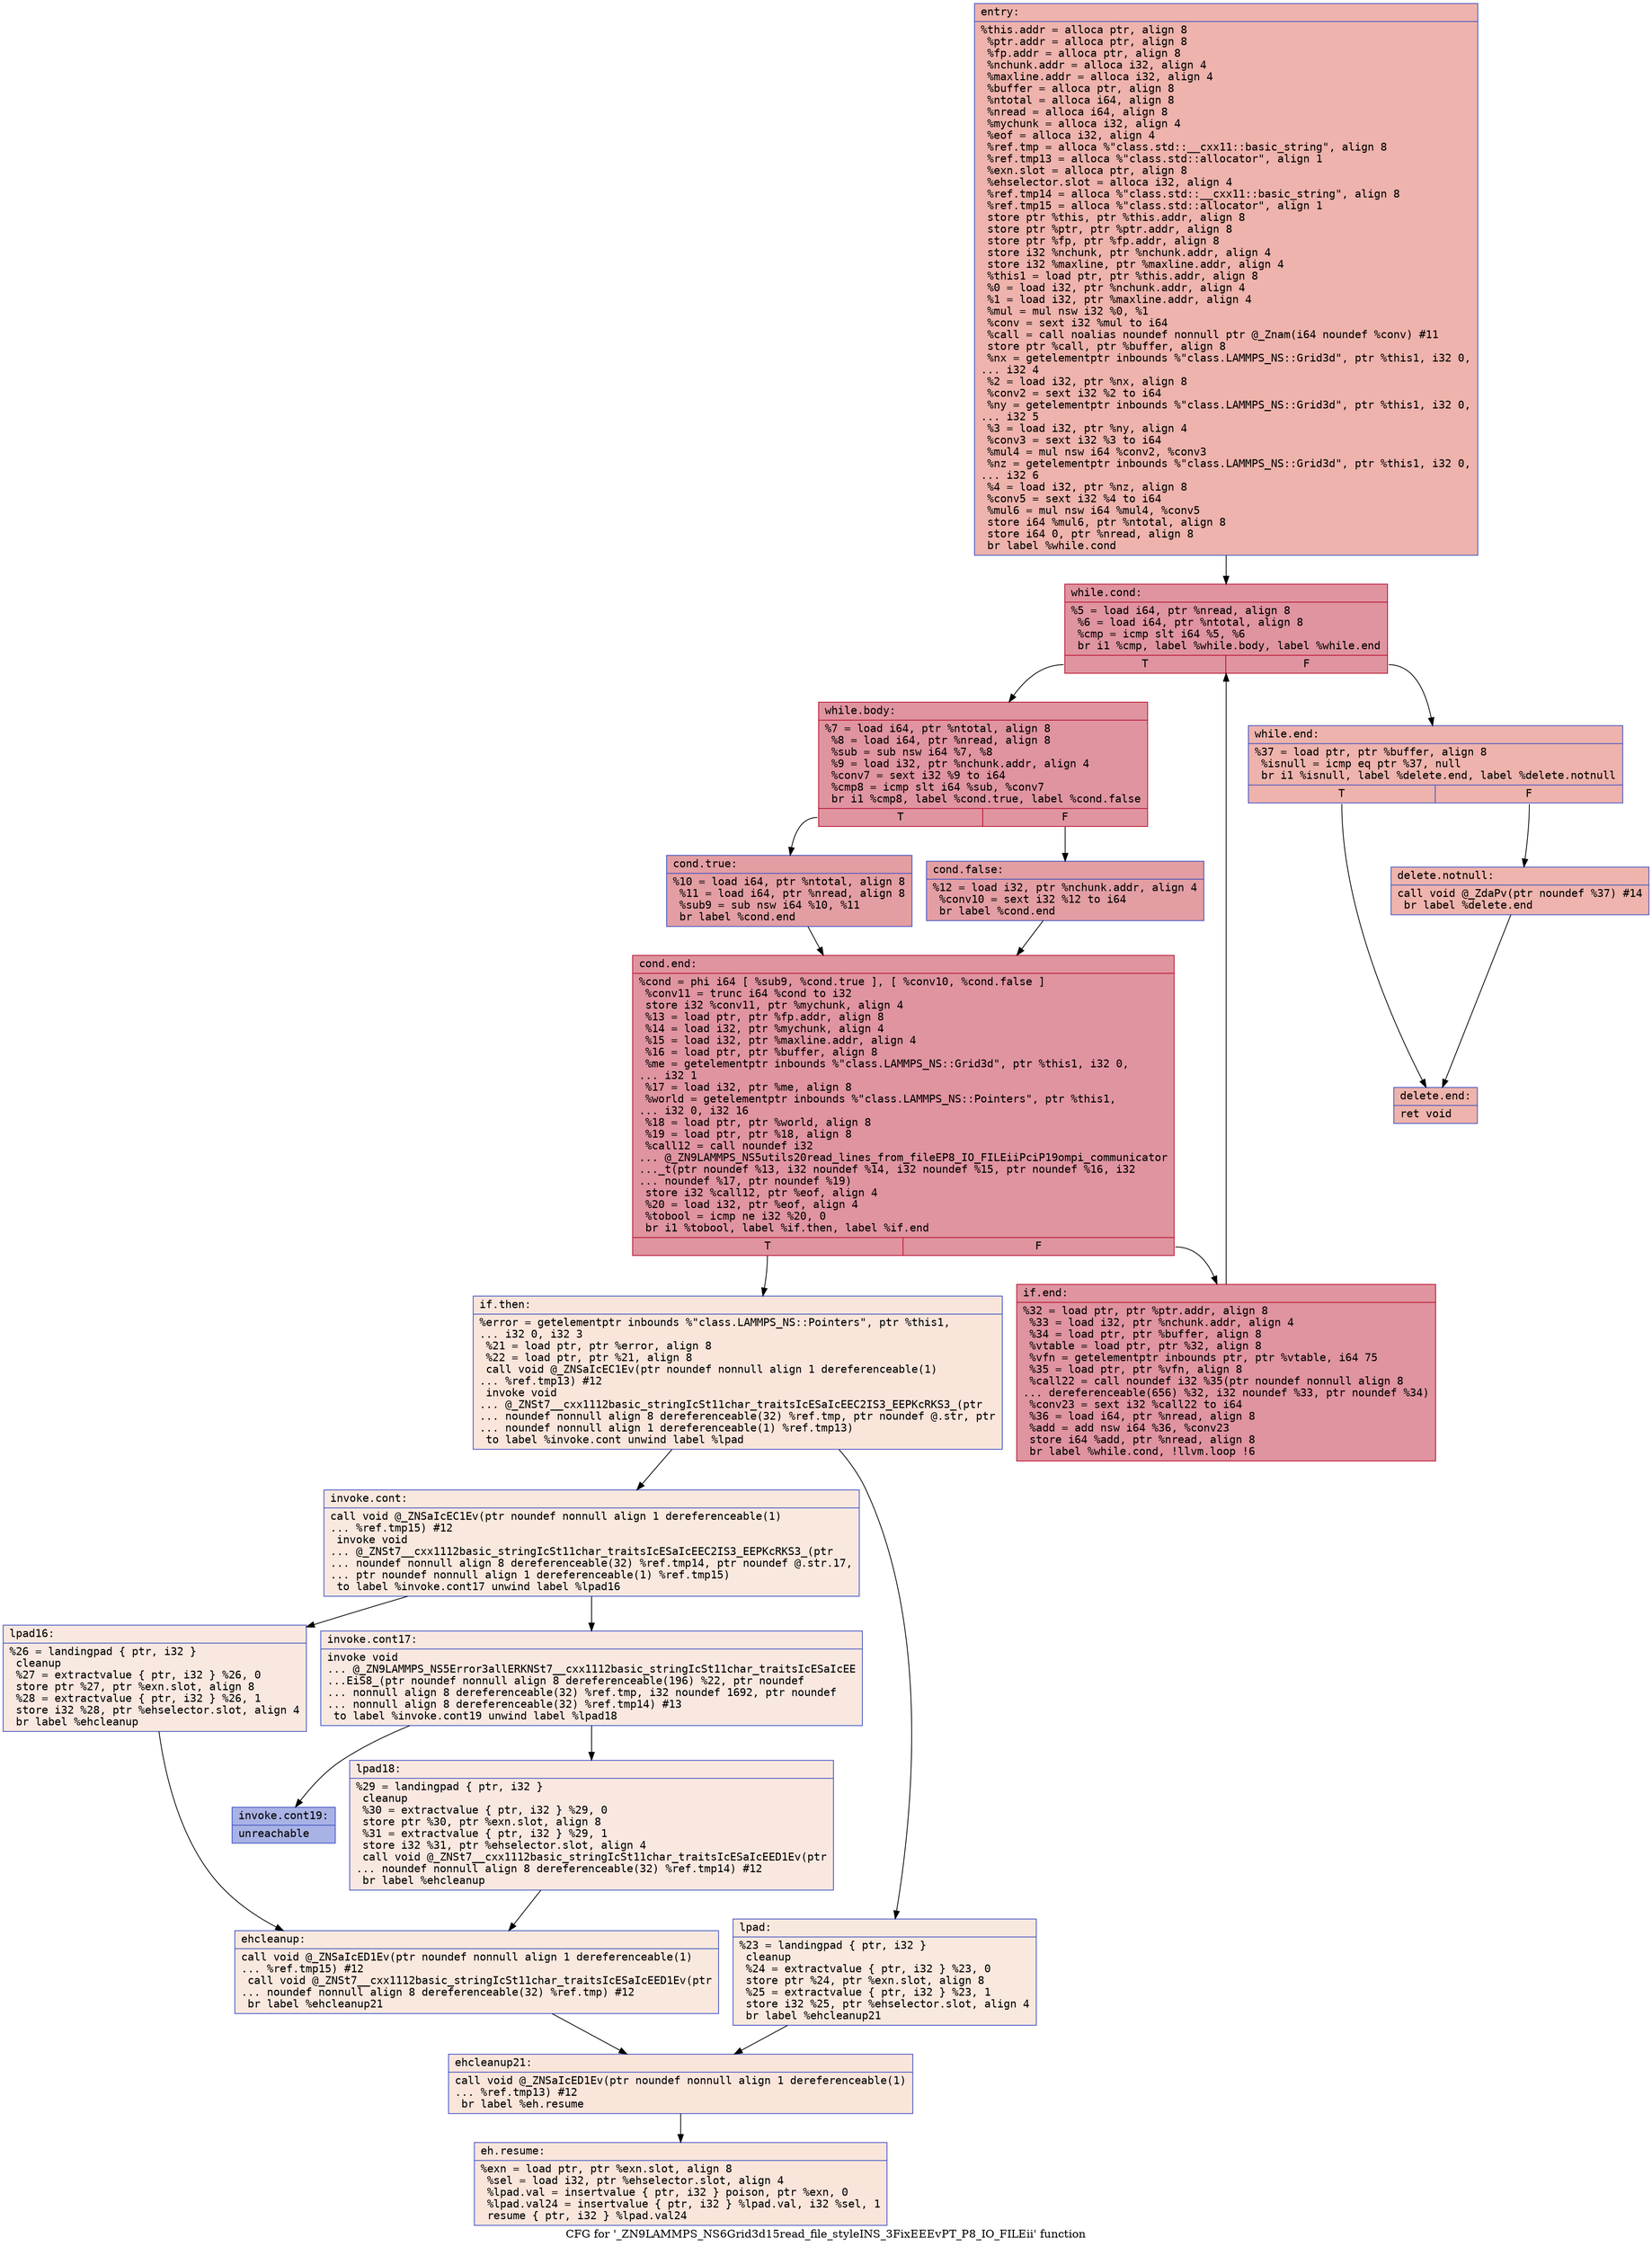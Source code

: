 digraph "CFG for '_ZN9LAMMPS_NS6Grid3d15read_file_styleINS_3FixEEEvPT_P8_IO_FILEii' function" {
	label="CFG for '_ZN9LAMMPS_NS6Grid3d15read_file_styleINS_3FixEEEvPT_P8_IO_FILEii' function";

	Node0x55fcd61433e0 [shape=record,color="#3d50c3ff", style=filled, fillcolor="#d6524470" fontname="Courier",label="{entry:\l|  %this.addr = alloca ptr, align 8\l  %ptr.addr = alloca ptr, align 8\l  %fp.addr = alloca ptr, align 8\l  %nchunk.addr = alloca i32, align 4\l  %maxline.addr = alloca i32, align 4\l  %buffer = alloca ptr, align 8\l  %ntotal = alloca i64, align 8\l  %nread = alloca i64, align 8\l  %mychunk = alloca i32, align 4\l  %eof = alloca i32, align 4\l  %ref.tmp = alloca %\"class.std::__cxx11::basic_string\", align 8\l  %ref.tmp13 = alloca %\"class.std::allocator\", align 1\l  %exn.slot = alloca ptr, align 8\l  %ehselector.slot = alloca i32, align 4\l  %ref.tmp14 = alloca %\"class.std::__cxx11::basic_string\", align 8\l  %ref.tmp15 = alloca %\"class.std::allocator\", align 1\l  store ptr %this, ptr %this.addr, align 8\l  store ptr %ptr, ptr %ptr.addr, align 8\l  store ptr %fp, ptr %fp.addr, align 8\l  store i32 %nchunk, ptr %nchunk.addr, align 4\l  store i32 %maxline, ptr %maxline.addr, align 4\l  %this1 = load ptr, ptr %this.addr, align 8\l  %0 = load i32, ptr %nchunk.addr, align 4\l  %1 = load i32, ptr %maxline.addr, align 4\l  %mul = mul nsw i32 %0, %1\l  %conv = sext i32 %mul to i64\l  %call = call noalias noundef nonnull ptr @_Znam(i64 noundef %conv) #11\l  store ptr %call, ptr %buffer, align 8\l  %nx = getelementptr inbounds %\"class.LAMMPS_NS::Grid3d\", ptr %this1, i32 0,\l... i32 4\l  %2 = load i32, ptr %nx, align 8\l  %conv2 = sext i32 %2 to i64\l  %ny = getelementptr inbounds %\"class.LAMMPS_NS::Grid3d\", ptr %this1, i32 0,\l... i32 5\l  %3 = load i32, ptr %ny, align 4\l  %conv3 = sext i32 %3 to i64\l  %mul4 = mul nsw i64 %conv2, %conv3\l  %nz = getelementptr inbounds %\"class.LAMMPS_NS::Grid3d\", ptr %this1, i32 0,\l... i32 6\l  %4 = load i32, ptr %nz, align 8\l  %conv5 = sext i32 %4 to i64\l  %mul6 = mul nsw i64 %mul4, %conv5\l  store i64 %mul6, ptr %ntotal, align 8\l  store i64 0, ptr %nread, align 8\l  br label %while.cond\l}"];
	Node0x55fcd61433e0 -> Node0x55fcd6145410[tooltip="entry -> while.cond\nProbability 100.00%" ];
	Node0x55fcd6145410 [shape=record,color="#b70d28ff", style=filled, fillcolor="#b70d2870" fontname="Courier",label="{while.cond:\l|  %5 = load i64, ptr %nread, align 8\l  %6 = load i64, ptr %ntotal, align 8\l  %cmp = icmp slt i64 %5, %6\l  br i1 %cmp, label %while.body, label %while.end\l|{<s0>T|<s1>F}}"];
	Node0x55fcd6145410:s0 -> Node0x55fcd61456b0[tooltip="while.cond -> while.body\nProbability 96.88%" ];
	Node0x55fcd6145410:s1 -> Node0x55fcd6145730[tooltip="while.cond -> while.end\nProbability 3.12%" ];
	Node0x55fcd61456b0 [shape=record,color="#b70d28ff", style=filled, fillcolor="#b70d2870" fontname="Courier",label="{while.body:\l|  %7 = load i64, ptr %ntotal, align 8\l  %8 = load i64, ptr %nread, align 8\l  %sub = sub nsw i64 %7, %8\l  %9 = load i32, ptr %nchunk.addr, align 4\l  %conv7 = sext i32 %9 to i64\l  %cmp8 = icmp slt i64 %sub, %conv7\l  br i1 %cmp8, label %cond.true, label %cond.false\l|{<s0>T|<s1>F}}"];
	Node0x55fcd61456b0:s0 -> Node0x55fcd6145bd0[tooltip="while.body -> cond.true\nProbability 50.00%" ];
	Node0x55fcd61456b0:s1 -> Node0x55fcd6145c50[tooltip="while.body -> cond.false\nProbability 50.00%" ];
	Node0x55fcd6145bd0 [shape=record,color="#3d50c3ff", style=filled, fillcolor="#be242e70" fontname="Courier",label="{cond.true:\l|  %10 = load i64, ptr %ntotal, align 8\l  %11 = load i64, ptr %nread, align 8\l  %sub9 = sub nsw i64 %10, %11\l  br label %cond.end\l}"];
	Node0x55fcd6145bd0 -> Node0x55fcd6145f30[tooltip="cond.true -> cond.end\nProbability 100.00%" ];
	Node0x55fcd6145c50 [shape=record,color="#3d50c3ff", style=filled, fillcolor="#be242e70" fontname="Courier",label="{cond.false:\l|  %12 = load i32, ptr %nchunk.addr, align 4\l  %conv10 = sext i32 %12 to i64\l  br label %cond.end\l}"];
	Node0x55fcd6145c50 -> Node0x55fcd6145f30[tooltip="cond.false -> cond.end\nProbability 100.00%" ];
	Node0x55fcd6145f30 [shape=record,color="#b70d28ff", style=filled, fillcolor="#b70d2870" fontname="Courier",label="{cond.end:\l|  %cond = phi i64 [ %sub9, %cond.true ], [ %conv10, %cond.false ]\l  %conv11 = trunc i64 %cond to i32\l  store i32 %conv11, ptr %mychunk, align 4\l  %13 = load ptr, ptr %fp.addr, align 8\l  %14 = load i32, ptr %mychunk, align 4\l  %15 = load i32, ptr %maxline.addr, align 4\l  %16 = load ptr, ptr %buffer, align 8\l  %me = getelementptr inbounds %\"class.LAMMPS_NS::Grid3d\", ptr %this1, i32 0,\l... i32 1\l  %17 = load i32, ptr %me, align 8\l  %world = getelementptr inbounds %\"class.LAMMPS_NS::Pointers\", ptr %this1,\l... i32 0, i32 16\l  %18 = load ptr, ptr %world, align 8\l  %19 = load ptr, ptr %18, align 8\l  %call12 = call noundef i32\l... @_ZN9LAMMPS_NS5utils20read_lines_from_fileEP8_IO_FILEiiPciP19ompi_communicator\l..._t(ptr noundef %13, i32 noundef %14, i32 noundef %15, ptr noundef %16, i32\l... noundef %17, ptr noundef %19)\l  store i32 %call12, ptr %eof, align 4\l  %20 = load i32, ptr %eof, align 4\l  %tobool = icmp ne i32 %20, 0\l  br i1 %tobool, label %if.then, label %if.end\l|{<s0>T|<s1>F}}"];
	Node0x55fcd6145f30:s0 -> Node0x55fcd61470a0[tooltip="cond.end -> if.then\nProbability 0.00%" ];
	Node0x55fcd6145f30:s1 -> Node0x55fcd61470f0[tooltip="cond.end -> if.end\nProbability 100.00%" ];
	Node0x55fcd61470a0 [shape=record,color="#3d50c3ff", style=filled, fillcolor="#f4c5ad70" fontname="Courier",label="{if.then:\l|  %error = getelementptr inbounds %\"class.LAMMPS_NS::Pointers\", ptr %this1,\l... i32 0, i32 3\l  %21 = load ptr, ptr %error, align 8\l  %22 = load ptr, ptr %21, align 8\l  call void @_ZNSaIcEC1Ev(ptr noundef nonnull align 1 dereferenceable(1)\l... %ref.tmp13) #12\l  invoke void\l... @_ZNSt7__cxx1112basic_stringIcSt11char_traitsIcESaIcEEC2IS3_EEPKcRKS3_(ptr\l... noundef nonnull align 8 dereferenceable(32) %ref.tmp, ptr noundef @.str, ptr\l... noundef nonnull align 1 dereferenceable(1) %ref.tmp13)\l          to label %invoke.cont unwind label %lpad\l}"];
	Node0x55fcd61470a0 -> Node0x55fcd61475d0[tooltip="if.then -> invoke.cont\nProbability 50.00%" ];
	Node0x55fcd61470a0 -> Node0x55fcd6147620[tooltip="if.then -> lpad\nProbability 50.00%" ];
	Node0x55fcd61475d0 [shape=record,color="#3d50c3ff", style=filled, fillcolor="#f2cab570" fontname="Courier",label="{invoke.cont:\l|  call void @_ZNSaIcEC1Ev(ptr noundef nonnull align 1 dereferenceable(1)\l... %ref.tmp15) #12\l  invoke void\l... @_ZNSt7__cxx1112basic_stringIcSt11char_traitsIcESaIcEEC2IS3_EEPKcRKS3_(ptr\l... noundef nonnull align 8 dereferenceable(32) %ref.tmp14, ptr noundef @.str.17,\l... ptr noundef nonnull align 1 dereferenceable(1) %ref.tmp15)\l          to label %invoke.cont17 unwind label %lpad16\l}"];
	Node0x55fcd61475d0 -> Node0x55fcd61479a0[tooltip="invoke.cont -> invoke.cont17\nProbability 50.00%" ];
	Node0x55fcd61475d0 -> Node0x55fcd61479f0[tooltip="invoke.cont -> lpad16\nProbability 50.00%" ];
	Node0x55fcd61479a0 [shape=record,color="#3d50c3ff", style=filled, fillcolor="#f1ccb870" fontname="Courier",label="{invoke.cont17:\l|  invoke void\l... @_ZN9LAMMPS_NS5Error3allERKNSt7__cxx1112basic_stringIcSt11char_traitsIcESaIcEE\l...EiS8_(ptr noundef nonnull align 8 dereferenceable(196) %22, ptr noundef\l... nonnull align 8 dereferenceable(32) %ref.tmp, i32 noundef 1692, ptr noundef\l... nonnull align 8 dereferenceable(32) %ref.tmp14) #13\l          to label %invoke.cont19 unwind label %lpad18\l}"];
	Node0x55fcd61479a0 -> Node0x55fcd6147950[tooltip="invoke.cont17 -> invoke.cont19\nProbability 0.00%" ];
	Node0x55fcd61479a0 -> Node0x55fcd6147d10[tooltip="invoke.cont17 -> lpad18\nProbability 100.00%" ];
	Node0x55fcd6147950 [shape=record,color="#3d50c3ff", style=filled, fillcolor="#3d50c370" fontname="Courier",label="{invoke.cont19:\l|  unreachable\l}"];
	Node0x55fcd6147620 [shape=record,color="#3d50c3ff", style=filled, fillcolor="#f2cab570" fontname="Courier",label="{lpad:\l|  %23 = landingpad \{ ptr, i32 \}\l          cleanup\l  %24 = extractvalue \{ ptr, i32 \} %23, 0\l  store ptr %24, ptr %exn.slot, align 8\l  %25 = extractvalue \{ ptr, i32 \} %23, 1\l  store i32 %25, ptr %ehselector.slot, align 4\l  br label %ehcleanup21\l}"];
	Node0x55fcd6147620 -> Node0x55fcd61483b0[tooltip="lpad -> ehcleanup21\nProbability 100.00%" ];
	Node0x55fcd61479f0 [shape=record,color="#3d50c3ff", style=filled, fillcolor="#f1ccb870" fontname="Courier",label="{lpad16:\l|  %26 = landingpad \{ ptr, i32 \}\l          cleanup\l  %27 = extractvalue \{ ptr, i32 \} %26, 0\l  store ptr %27, ptr %exn.slot, align 8\l  %28 = extractvalue \{ ptr, i32 \} %26, 1\l  store i32 %28, ptr %ehselector.slot, align 4\l  br label %ehcleanup\l}"];
	Node0x55fcd61479f0 -> Node0x55fcd6148700[tooltip="lpad16 -> ehcleanup\nProbability 100.00%" ];
	Node0x55fcd6147d10 [shape=record,color="#3d50c3ff", style=filled, fillcolor="#f1ccb870" fontname="Courier",label="{lpad18:\l|  %29 = landingpad \{ ptr, i32 \}\l          cleanup\l  %30 = extractvalue \{ ptr, i32 \} %29, 0\l  store ptr %30, ptr %exn.slot, align 8\l  %31 = extractvalue \{ ptr, i32 \} %29, 1\l  store i32 %31, ptr %ehselector.slot, align 4\l  call void @_ZNSt7__cxx1112basic_stringIcSt11char_traitsIcESaIcEED1Ev(ptr\l... noundef nonnull align 8 dereferenceable(32) %ref.tmp14) #12\l  br label %ehcleanup\l}"];
	Node0x55fcd6147d10 -> Node0x55fcd6148700[tooltip="lpad18 -> ehcleanup\nProbability 100.00%" ];
	Node0x55fcd6148700 [shape=record,color="#3d50c3ff", style=filled, fillcolor="#f2cab570" fontname="Courier",label="{ehcleanup:\l|  call void @_ZNSaIcED1Ev(ptr noundef nonnull align 1 dereferenceable(1)\l... %ref.tmp15) #12\l  call void @_ZNSt7__cxx1112basic_stringIcSt11char_traitsIcESaIcEED1Ev(ptr\l... noundef nonnull align 8 dereferenceable(32) %ref.tmp) #12\l  br label %ehcleanup21\l}"];
	Node0x55fcd6148700 -> Node0x55fcd61483b0[tooltip="ehcleanup -> ehcleanup21\nProbability 100.00%" ];
	Node0x55fcd61483b0 [shape=record,color="#3d50c3ff", style=filled, fillcolor="#f4c5ad70" fontname="Courier",label="{ehcleanup21:\l|  call void @_ZNSaIcED1Ev(ptr noundef nonnull align 1 dereferenceable(1)\l... %ref.tmp13) #12\l  br label %eh.resume\l}"];
	Node0x55fcd61483b0 -> Node0x55fcd6148fb0[tooltip="ehcleanup21 -> eh.resume\nProbability 100.00%" ];
	Node0x55fcd61470f0 [shape=record,color="#b70d28ff", style=filled, fillcolor="#b70d2870" fontname="Courier",label="{if.end:\l|  %32 = load ptr, ptr %ptr.addr, align 8\l  %33 = load i32, ptr %nchunk.addr, align 4\l  %34 = load ptr, ptr %buffer, align 8\l  %vtable = load ptr, ptr %32, align 8\l  %vfn = getelementptr inbounds ptr, ptr %vtable, i64 75\l  %35 = load ptr, ptr %vfn, align 8\l  %call22 = call noundef i32 %35(ptr noundef nonnull align 8\l... dereferenceable(656) %32, i32 noundef %33, ptr noundef %34)\l  %conv23 = sext i32 %call22 to i64\l  %36 = load i64, ptr %nread, align 8\l  %add = add nsw i64 %36, %conv23\l  store i64 %add, ptr %nread, align 8\l  br label %while.cond, !llvm.loop !6\l}"];
	Node0x55fcd61470f0 -> Node0x55fcd6145410[tooltip="if.end -> while.cond\nProbability 100.00%" ];
	Node0x55fcd6145730 [shape=record,color="#3d50c3ff", style=filled, fillcolor="#d6524470" fontname="Courier",label="{while.end:\l|  %37 = load ptr, ptr %buffer, align 8\l  %isnull = icmp eq ptr %37, null\l  br i1 %isnull, label %delete.end, label %delete.notnull\l|{<s0>T|<s1>F}}"];
	Node0x55fcd6145730:s0 -> Node0x55fcd6149990[tooltip="while.end -> delete.end\nProbability 37.50%" ];
	Node0x55fcd6145730:s1 -> Node0x55fcd61499e0[tooltip="while.end -> delete.notnull\nProbability 62.50%" ];
	Node0x55fcd61499e0 [shape=record,color="#3d50c3ff", style=filled, fillcolor="#d8564670" fontname="Courier",label="{delete.notnull:\l|  call void @_ZdaPv(ptr noundef %37) #14\l  br label %delete.end\l}"];
	Node0x55fcd61499e0 -> Node0x55fcd6149990[tooltip="delete.notnull -> delete.end\nProbability 100.00%" ];
	Node0x55fcd6149990 [shape=record,color="#3d50c3ff", style=filled, fillcolor="#d6524470" fontname="Courier",label="{delete.end:\l|  ret void\l}"];
	Node0x55fcd6148fb0 [shape=record,color="#3d50c3ff", style=filled, fillcolor="#f4c5ad70" fontname="Courier",label="{eh.resume:\l|  %exn = load ptr, ptr %exn.slot, align 8\l  %sel = load i32, ptr %ehselector.slot, align 4\l  %lpad.val = insertvalue \{ ptr, i32 \} poison, ptr %exn, 0\l  %lpad.val24 = insertvalue \{ ptr, i32 \} %lpad.val, i32 %sel, 1\l  resume \{ ptr, i32 \} %lpad.val24\l}"];
}

